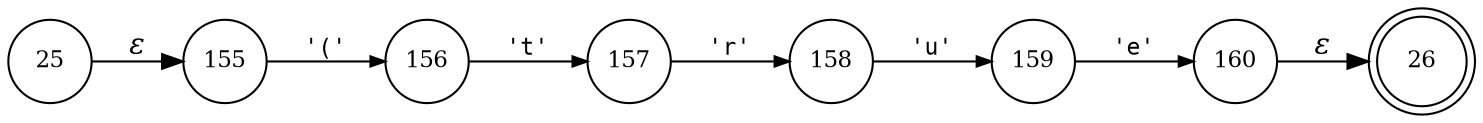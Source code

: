digraph ATN {
rankdir=LR;
s26[fontsize=11, label="26", shape=doublecircle, fixedsize=true, width=.6];
s160[fontsize=11,label="160", shape=circle, fixedsize=true, width=.55, peripheries=1];
s25[fontsize=11,label="25", shape=circle, fixedsize=true, width=.55, peripheries=1];
s155[fontsize=11,label="155", shape=circle, fixedsize=true, width=.55, peripheries=1];
s156[fontsize=11,label="156", shape=circle, fixedsize=true, width=.55, peripheries=1];
s157[fontsize=11,label="157", shape=circle, fixedsize=true, width=.55, peripheries=1];
s158[fontsize=11,label="158", shape=circle, fixedsize=true, width=.55, peripheries=1];
s159[fontsize=11,label="159", shape=circle, fixedsize=true, width=.55, peripheries=1];
s25 -> s155 [fontname="Times-Italic", label="&epsilon;"];
s155 -> s156 [fontsize=11, fontname="Courier", arrowsize=.7, label = "'('", arrowhead = normal];
s156 -> s157 [fontsize=11, fontname="Courier", arrowsize=.7, label = "'t'", arrowhead = normal];
s157 -> s158 [fontsize=11, fontname="Courier", arrowsize=.7, label = "'r'", arrowhead = normal];
s158 -> s159 [fontsize=11, fontname="Courier", arrowsize=.7, label = "'u'", arrowhead = normal];
s159 -> s160 [fontsize=11, fontname="Courier", arrowsize=.7, label = "'e'", arrowhead = normal];
s160 -> s26 [fontname="Times-Italic", label="&epsilon;"];
}